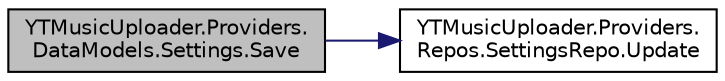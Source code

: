 digraph "YTMusicUploader.Providers.DataModels.Settings.Save"
{
 // LATEX_PDF_SIZE
  edge [fontname="Helvetica",fontsize="10",labelfontname="Helvetica",labelfontsize="10"];
  node [fontname="Helvetica",fontsize="10",shape=record];
  rankdir="LR";
  Node1 [label="YTMusicUploader.Providers.\lDataModels.Settings.Save",height=0.2,width=0.4,color="black", fillcolor="grey75", style="filled", fontcolor="black",tooltip="Updates the database"];
  Node1 -> Node2 [color="midnightblue",fontsize="10",style="solid",fontname="Helvetica"];
  Node2 [label="YTMusicUploader.Providers.\lRepos.SettingsRepo.Update",height=0.2,width=0.4,color="black", fillcolor="white", style="filled",URL="$d5/dcc/class_y_t_music_uploader_1_1_providers_1_1_repos_1_1_settings_repo.html#a4653aa2d8126b9dc3b27727461a9f33c",tooltip="Updates the application settings data in the database"];
}
